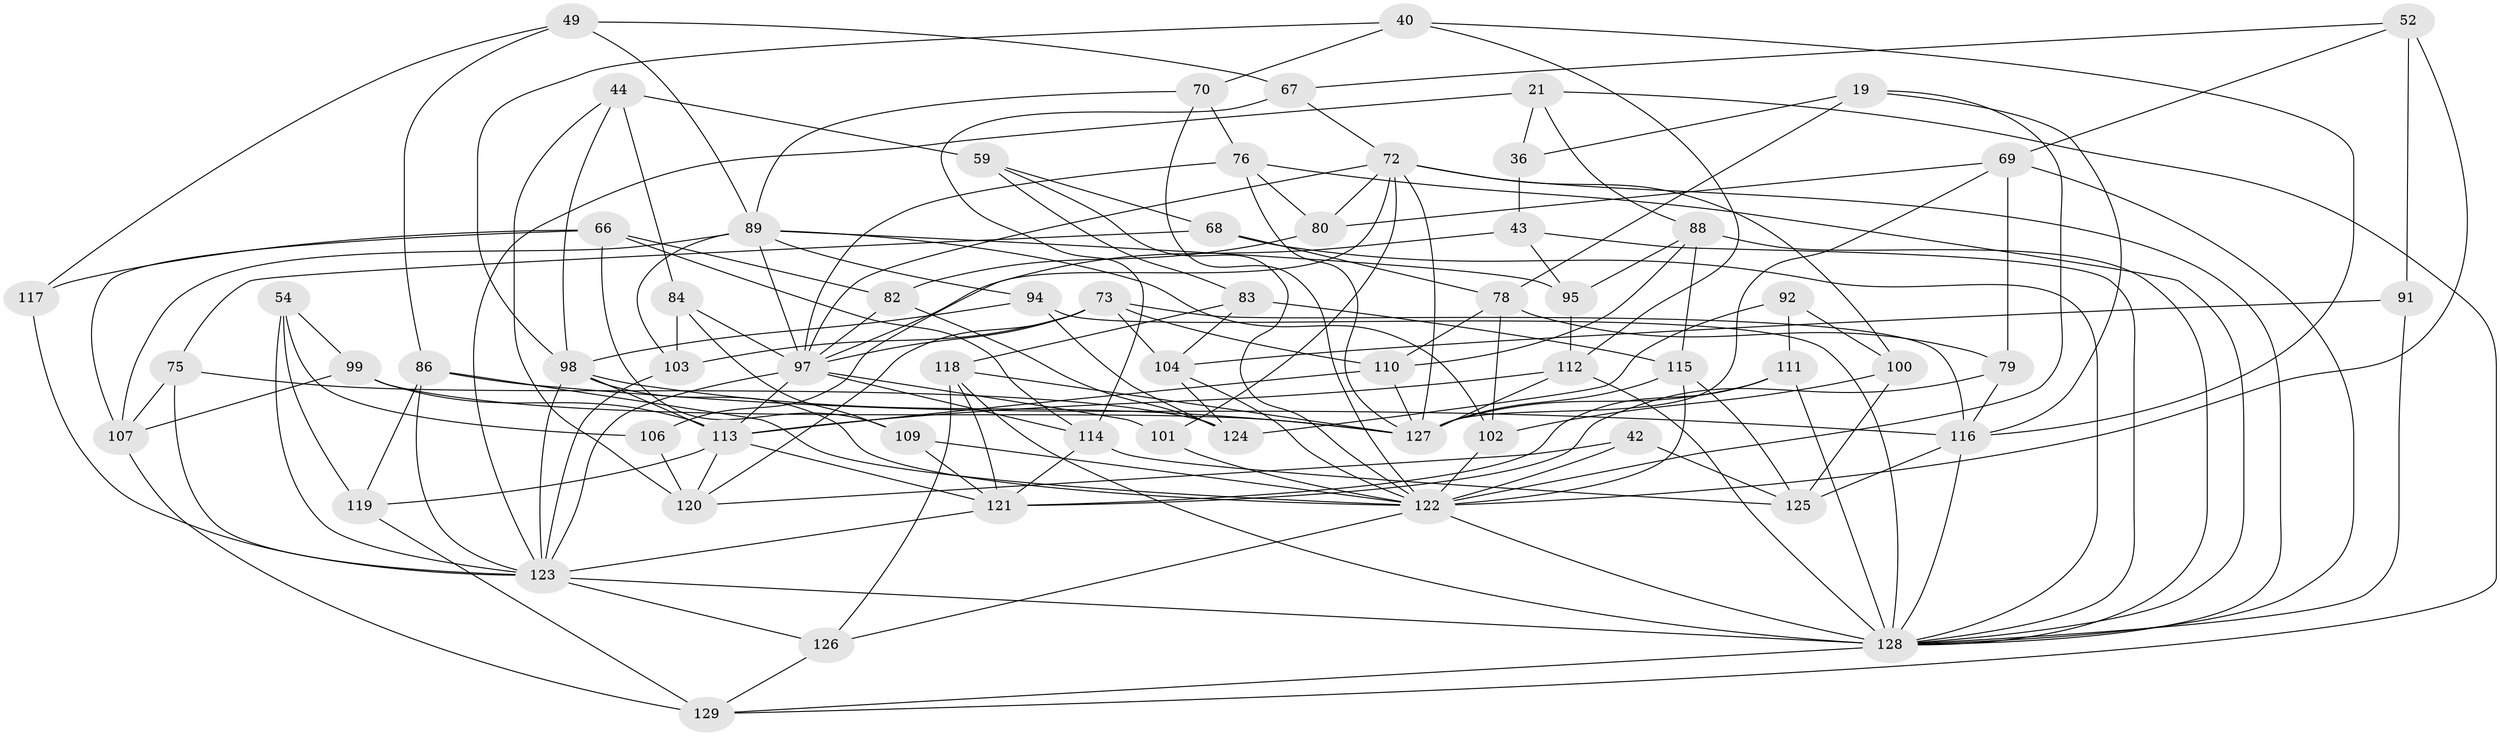 // original degree distribution, {4: 1.0}
// Generated by graph-tools (version 1.1) at 2025/03/03/04/25 22:03:43]
// undirected, 64 vertices, 165 edges
graph export_dot {
graph [start="1"]
  node [color=gray90,style=filled];
  19 [super="+3"];
  21;
  36;
  40;
  42;
  43 [super="+34"];
  44;
  49;
  52;
  54;
  59;
  66 [super="+10"];
  67;
  68;
  69 [super="+62"];
  70;
  72 [super="+37+41"];
  73 [super="+23+58"];
  75;
  76 [super="+47"];
  78 [super="+29"];
  79;
  80;
  82;
  83;
  84;
  86 [super="+60"];
  88 [super="+15"];
  89 [super="+1+12"];
  91;
  92;
  94;
  95;
  97 [super="+64+96"];
  98 [super="+35"];
  99;
  100;
  101;
  102;
  103;
  104 [super="+28"];
  106;
  107 [super="+6"];
  109;
  110 [super="+87"];
  111;
  112 [super="+93"];
  113 [super="+39+63"];
  114 [super="+61"];
  115 [super="+16"];
  116 [super="+32"];
  117;
  118 [super="+85"];
  119;
  120 [super="+48"];
  121 [super="+7+50"];
  122 [super="+2+45+65"];
  123 [super="+26+90"];
  124 [super="+53"];
  125 [super="+51"];
  126;
  127 [super="+31+71+46"];
  128 [super="+11+81+105+108"];
  129 [super="+77"];
  19 -- 122 [weight=2];
  19 -- 116;
  19 -- 78 [weight=2];
  19 -- 36;
  21 -- 129;
  21 -- 36;
  21 -- 88;
  21 -- 123;
  36 -- 43 [weight=2];
  40 -- 70;
  40 -- 112;
  40 -- 116;
  40 -- 98;
  42 -- 120;
  42 -- 122 [weight=2];
  42 -- 125;
  43 -- 95;
  43 -- 97 [weight=2];
  43 -- 128;
  44 -- 120;
  44 -- 84;
  44 -- 59;
  44 -- 98;
  49 -- 117;
  49 -- 86;
  49 -- 67;
  49 -- 89;
  52 -- 67;
  52 -- 91;
  52 -- 69;
  52 -- 122;
  54 -- 99;
  54 -- 106;
  54 -- 119;
  54 -- 123;
  59 -- 83;
  59 -- 68;
  59 -- 122;
  66 -- 117 [weight=2];
  66 -- 82;
  66 -- 109;
  66 -- 114;
  66 -- 107;
  67 -- 114;
  67 -- 72;
  68 -- 78;
  68 -- 75;
  68 -- 128;
  69 -- 127;
  69 -- 128 [weight=2];
  69 -- 80;
  69 -- 79;
  70 -- 89;
  70 -- 122;
  70 -- 76;
  72 -- 80;
  72 -- 97;
  72 -- 127;
  72 -- 106;
  72 -- 100;
  72 -- 101;
  72 -- 128;
  73 -- 104;
  73 -- 110;
  73 -- 116 [weight=2];
  73 -- 103;
  73 -- 120;
  73 -- 97 [weight=2];
  75 -- 107;
  75 -- 124;
  75 -- 123;
  76 -- 97 [weight=2];
  76 -- 80;
  76 -- 127;
  76 -- 128;
  78 -- 79;
  78 -- 102;
  78 -- 110;
  79 -- 116;
  79 -- 121;
  80 -- 82;
  82 -- 124;
  82 -- 97;
  83 -- 115;
  83 -- 104;
  83 -- 118;
  84 -- 109;
  84 -- 103;
  84 -- 97;
  86 -- 119;
  86 -- 116;
  86 -- 122;
  86 -- 123 [weight=2];
  88 -- 95;
  88 -- 115;
  88 -- 110 [weight=2];
  88 -- 128;
  89 -- 95;
  89 -- 102;
  89 -- 107;
  89 -- 103;
  89 -- 94;
  89 -- 97;
  91 -- 104 [weight=2];
  91 -- 128;
  92 -- 111;
  92 -- 124 [weight=2];
  92 -- 100;
  94 -- 98;
  94 -- 124;
  94 -- 128;
  95 -- 112;
  97 -- 101;
  97 -- 114 [weight=2];
  97 -- 123 [weight=2];
  97 -- 113;
  98 -- 122 [weight=2];
  98 -- 127 [weight=3];
  98 -- 123;
  98 -- 113;
  99 -- 107;
  99 -- 127;
  99 -- 113;
  100 -- 102;
  100 -- 125;
  101 -- 122 [weight=2];
  102 -- 122;
  103 -- 123;
  104 -- 124;
  104 -- 122;
  106 -- 120 [weight=2];
  107 -- 129 [weight=2];
  109 -- 122;
  109 -- 121;
  110 -- 127;
  110 -- 113;
  111 -- 121;
  111 -- 127;
  111 -- 128;
  112 -- 128 [weight=2];
  112 -- 127;
  112 -- 113;
  113 -- 121;
  113 -- 120;
  113 -- 119;
  114 -- 125;
  114 -- 121;
  115 -- 125 [weight=2];
  115 -- 122;
  115 -- 127;
  116 -- 125;
  116 -- 128;
  117 -- 123;
  118 -- 121 [weight=2];
  118 -- 126;
  118 -- 128;
  118 -- 127;
  119 -- 129;
  121 -- 123;
  122 -- 126;
  122 -- 128 [weight=3];
  123 -- 128 [weight=2];
  123 -- 126;
  126 -- 129;
  128 -- 129;
}
